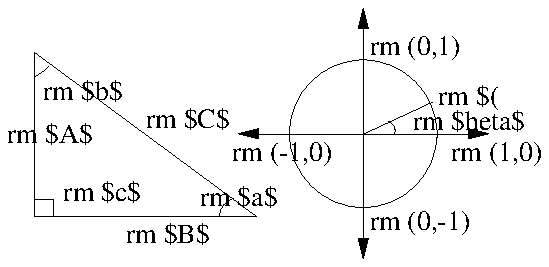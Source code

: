.PS
.baseline 11
"\sixrm (0,-1)" at 1.869,9.399 ljust
"\sixrm $\theta$" at 2.087,9.899 ljust
"\sixrm $(\cos \theta, \sin \theta)$" at 2.212,10.024 ljust
"\sixrm (1,0)" at 2.275,9.742 ljust
"\sixrm (-1,0)" at 1.181,9.742 ljust
"\sixrm (0,1)" at 1.869,10.274 ljust
"\sixrm $c$" at 0.338,9.542 ljust
"\sixrm $A$" at 0.056,9.836 ljust
"\sixrm $B$" at 0.650,9.336 ljust
"\sixrm $a$" at 1.019,9.517 ljust
"\sixrm $b$" at 0.237,10.049 ljust
"\sixrm $C$" at 0.750,9.911 ljust
.ps 4
line from  0.194,10.256 to 0.194,9.438 to 1.300,9.438 to 0.194,10.256
arc at 1.947,9.866 from 1.962,9.912 to 1.994,9.850 cw
arc at 1.208,9.438 from 1.188,9.525 to 1.119,9.438
line from  1.837,9.850 to 2.181,10.006
line <-> from 1.837,10.475 to 1.837,9.225
line <-> from 1.212,9.850 to 2.462,9.850
line from  0.287,9.438 to 0.287,9.525 to 0.194,9.525
arc at 0.136,10.289 from 0.194,10.137 to 0.263,10.188
ellipse at 1.837,9.850 wid 0.738 ht 0.738
.PE
